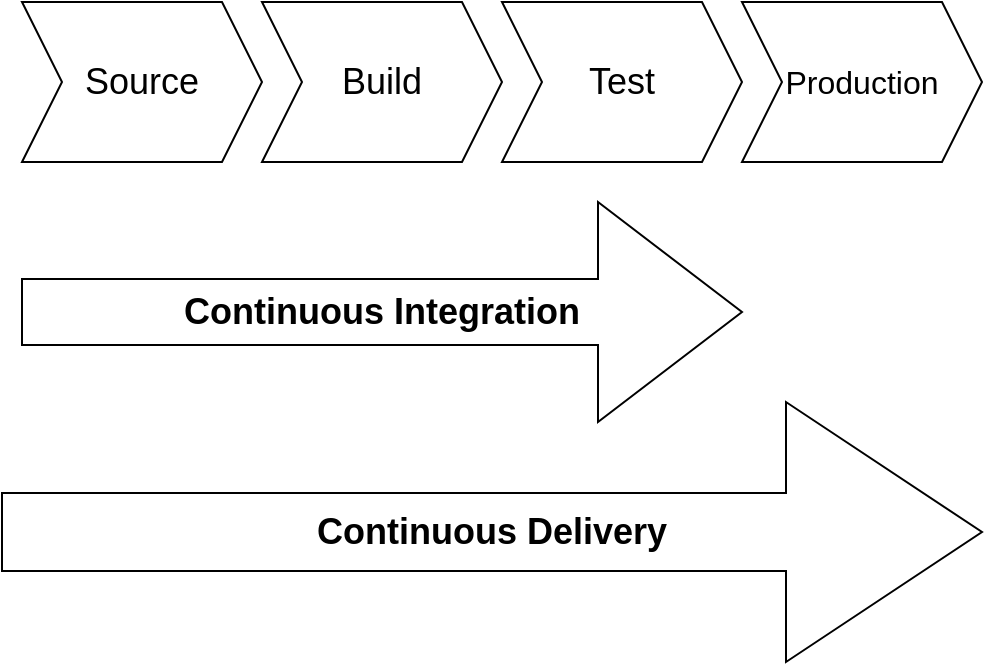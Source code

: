 <mxfile version="14.8.6" type="github" pages="2">
  <diagram id="AftbXou0pc3vfyo0zP3o" name="ci-cd">
    <mxGraphModel dx="1426" dy="1817" grid="1" gridSize="10" guides="1" tooltips="1" connect="1" arrows="1" fold="1" page="1" pageScale="1" pageWidth="850" pageHeight="1100" math="0" shadow="0">
      <root>
        <mxCell id="0" />
        <mxCell id="1" parent="0" />
        <mxCell id="i0SEawwarpiQ7QVsPoZW-1" value="&lt;font style=&quot;font-size: 18px&quot;&gt;Source&lt;/font&gt;" style="shape=step;perimeter=stepPerimeter;whiteSpace=wrap;html=1;fixedSize=1;" vertex="1" parent="1">
          <mxGeometry x="80" y="450" width="120" height="80" as="geometry" />
        </mxCell>
        <mxCell id="i0SEawwarpiQ7QVsPoZW-2" value="&lt;font style=&quot;font-size: 18px&quot;&gt;Build&lt;/font&gt;" style="shape=step;perimeter=stepPerimeter;whiteSpace=wrap;html=1;fixedSize=1;" vertex="1" parent="1">
          <mxGeometry x="200" y="450" width="120" height="80" as="geometry" />
        </mxCell>
        <mxCell id="i0SEawwarpiQ7QVsPoZW-3" value="&lt;font style=&quot;font-size: 18px&quot;&gt;Test&lt;/font&gt;" style="shape=step;perimeter=stepPerimeter;whiteSpace=wrap;html=1;fixedSize=1;" vertex="1" parent="1">
          <mxGeometry x="320" y="450" width="120" height="80" as="geometry" />
        </mxCell>
        <mxCell id="i0SEawwarpiQ7QVsPoZW-4" value="&lt;font style=&quot;font-size: 16px&quot;&gt;Production&lt;/font&gt;" style="shape=step;perimeter=stepPerimeter;whiteSpace=wrap;html=1;fixedSize=1;fontSize=16;" vertex="1" parent="1">
          <mxGeometry x="440" y="450" width="120" height="80" as="geometry" />
        </mxCell>
        <mxCell id="i0SEawwarpiQ7QVsPoZW-6" value="&lt;font style=&quot;font-size: 18px&quot;&gt;&lt;b&gt;Continuous Integration&lt;/b&gt;&lt;/font&gt;" style="shape=singleArrow;whiteSpace=wrap;html=1;" vertex="1" parent="1">
          <mxGeometry x="80" y="550" width="360" height="110" as="geometry" />
        </mxCell>
        <mxCell id="i0SEawwarpiQ7QVsPoZW-7" value="&lt;font style=&quot;font-size: 18px&quot;&gt;&lt;b&gt;Continuous Delivery&lt;/b&gt;&lt;/font&gt;" style="shape=singleArrow;whiteSpace=wrap;html=1;" vertex="1" parent="1">
          <mxGeometry x="70" y="650" width="490" height="130" as="geometry" />
        </mxCell>
      </root>
    </mxGraphModel>
  </diagram>
  <diagram id="rLsQY9MpepXaJJCB8PuK" name="Page-2">
    <mxGraphModel dx="679" dy="865" grid="1" gridSize="10" guides="1" tooltips="1" connect="1" arrows="1" fold="1" page="1" pageScale="1" pageWidth="850" pageHeight="1100" math="0" shadow="0">
      <root>
        <mxCell id="LOmRPqptNljszJb45pfW-0" />
        <mxCell id="LOmRPqptNljszJb45pfW-1" parent="LOmRPqptNljszJb45pfW-0" />
        <mxCell id="LOmRPqptNljszJb45pfW-10" style="rounded=0;orthogonalLoop=1;jettySize=auto;html=1;exitX=0.556;exitY=1.046;exitDx=0;exitDy=0;entryX=0.5;entryY=0;entryDx=0;entryDy=0;exitPerimeter=0;" edge="1" parent="LOmRPqptNljszJb45pfW-1" source="LOmRPqptNljszJb45pfW-2" target="LOmRPqptNljszJb45pfW-3">
          <mxGeometry relative="1" as="geometry">
            <mxPoint x="370" y="230" as="targetPoint" />
          </mxGeometry>
        </mxCell>
        <mxCell id="LOmRPqptNljszJb45pfW-11" style="edgeStyle=none;rounded=0;orthogonalLoop=1;jettySize=auto;html=1;entryX=0.5;entryY=0;entryDx=0;entryDy=0;" edge="1" parent="LOmRPqptNljszJb45pfW-1" target="LOmRPqptNljszJb45pfW-4">
          <mxGeometry relative="1" as="geometry">
            <mxPoint x="470" y="480" as="sourcePoint" />
            <mxPoint x="240" y="656" as="targetPoint" />
          </mxGeometry>
        </mxCell>
        <mxCell id="LOmRPqptNljszJb45pfW-12" style="edgeStyle=none;rounded=0;orthogonalLoop=1;jettySize=auto;html=1;entryX=0.45;entryY=0.017;entryDx=0;entryDy=0;exitX=0.532;exitY=1.054;exitDx=0;exitDy=0;exitPerimeter=0;entryPerimeter=0;" edge="1" parent="LOmRPqptNljszJb45pfW-1" source="LOmRPqptNljszJb45pfW-2" target="LOmRPqptNljszJb45pfW-5">
          <mxGeometry relative="1" as="geometry">
            <mxPoint x="380" y="390" as="targetPoint" />
          </mxGeometry>
        </mxCell>
        <mxCell id="LOmRPqptNljszJb45pfW-13" style="edgeStyle=none;rounded=0;orthogonalLoop=1;jettySize=auto;html=1;" edge="1" parent="LOmRPqptNljszJb45pfW-1" source="LOmRPqptNljszJb45pfW-2" target="LOmRPqptNljszJb45pfW-6">
          <mxGeometry relative="1" as="geometry" />
        </mxCell>
        <mxCell id="LOmRPqptNljszJb45pfW-14" style="edgeStyle=none;rounded=0;orthogonalLoop=1;jettySize=auto;html=1;entryX=0.383;entryY=-0.067;entryDx=0;entryDy=0;exitX=0.617;exitY=1.067;exitDx=0;exitDy=0;entryPerimeter=0;exitPerimeter=0;" edge="1" parent="LOmRPqptNljszJb45pfW-1" source="LOmRPqptNljszJb45pfW-2" target="LOmRPqptNljszJb45pfW-7">
          <mxGeometry relative="1" as="geometry" />
        </mxCell>
        <mxCell id="LOmRPqptNljszJb45pfW-15" style="edgeStyle=none;rounded=0;orthogonalLoop=1;jettySize=auto;html=1;entryX=0.333;entryY=-0.05;entryDx=0;entryDy=0;entryPerimeter=0;exitX=0.604;exitY=1.054;exitDx=0;exitDy=0;exitPerimeter=0;" edge="1" parent="LOmRPqptNljszJb45pfW-1" source="LOmRPqptNljszJb45pfW-2" target="LOmRPqptNljszJb45pfW-8">
          <mxGeometry relative="1" as="geometry">
            <Array as="points" />
          </mxGeometry>
        </mxCell>
        <mxCell id="LOmRPqptNljszJb45pfW-16" style="edgeStyle=none;rounded=0;orthogonalLoop=1;jettySize=auto;html=1;entryX=0.442;entryY=-0.05;entryDx=0;entryDy=0;exitX=0.575;exitY=1.05;exitDx=0;exitDy=0;entryPerimeter=0;exitPerimeter=0;" edge="1" parent="LOmRPqptNljszJb45pfW-1" source="LOmRPqptNljszJb45pfW-2" target="LOmRPqptNljszJb45pfW-9">
          <mxGeometry relative="1" as="geometry">
            <mxPoint x="210" y="470" as="sourcePoint" />
            <Array as="points" />
          </mxGeometry>
        </mxCell>
        <mxCell id="LOmRPqptNljszJb45pfW-18" style="edgeStyle=none;rounded=0;orthogonalLoop=1;jettySize=auto;html=1;entryX=0.583;entryY=0;entryDx=0;entryDy=0;entryPerimeter=0;exitX=0.56;exitY=1.012;exitDx=0;exitDy=0;exitPerimeter=0;" edge="1" parent="LOmRPqptNljszJb45pfW-1" source="LOmRPqptNljszJb45pfW-2" target="LOmRPqptNljszJb45pfW-17">
          <mxGeometry relative="1" as="geometry" />
        </mxCell>
        <mxCell id="LOmRPqptNljszJb45pfW-2" value="Service Template" style="rounded=1;whiteSpace=wrap;html=1;" vertex="1" parent="LOmRPqptNljszJb45pfW-1">
          <mxGeometry x="400" y="420" width="120" height="60" as="geometry" />
        </mxCell>
        <mxCell id="LOmRPqptNljszJb45pfW-3" value="&lt;span&gt;Quick bootstrap&lt;/span&gt;&lt;br&gt;&lt;span&gt;Less boilerplate&lt;/span&gt;" style="rounded=1;whiteSpace=wrap;html=1;" vertex="1" parent="LOmRPqptNljszJb45pfW-1">
          <mxGeometry x="40" y="660" width="120" height="60" as="geometry" />
        </mxCell>
        <mxCell id="LOmRPqptNljszJb45pfW-4" value="Architectural safety" style="rounded=1;whiteSpace=wrap;html=1;" vertex="1" parent="LOmRPqptNljszJb45pfW-1">
          <mxGeometry x="180" y="660" width="120" height="60" as="geometry" />
        </mxCell>
        <mxCell id="LOmRPqptNljszJb45pfW-5" value="Best practices" style="rounded=1;whiteSpace=wrap;html=1;" vertex="1" parent="LOmRPqptNljszJb45pfW-1">
          <mxGeometry x="320" y="660" width="120" height="60" as="geometry" />
        </mxCell>
        <mxCell id="LOmRPqptNljszJb45pfW-6" value="Logging" style="rounded=1;whiteSpace=wrap;html=1;" vertex="1" parent="LOmRPqptNljszJb45pfW-1">
          <mxGeometry x="460" y="660" width="120" height="60" as="geometry" />
        </mxCell>
        <mxCell id="LOmRPqptNljszJb45pfW-7" value="Monitoring" style="rounded=1;whiteSpace=wrap;html=1;" vertex="1" parent="LOmRPqptNljszJb45pfW-1">
          <mxGeometry x="600" y="660" width="120" height="60" as="geometry" />
        </mxCell>
        <mxCell id="LOmRPqptNljszJb45pfW-8" value="Constant structure" style="rounded=1;whiteSpace=wrap;html=1;" vertex="1" parent="LOmRPqptNljszJb45pfW-1">
          <mxGeometry x="740" y="660" width="120" height="60" as="geometry" />
        </mxCell>
        <mxCell id="LOmRPqptNljszJb45pfW-9" value="&lt;span&gt;Pagination&lt;/span&gt;" style="rounded=1;whiteSpace=wrap;html=1;" vertex="1" parent="LOmRPqptNljszJb45pfW-1">
          <mxGeometry x="880" y="660" width="120" height="60" as="geometry" />
        </mxCell>
        <mxCell id="LOmRPqptNljszJb45pfW-17" value="&lt;b&gt;...&lt;/b&gt;" style="rounded=1;whiteSpace=wrap;html=1;" vertex="1" parent="LOmRPqptNljszJb45pfW-1">
          <mxGeometry x="1020" y="660" width="120" height="60" as="geometry" />
        </mxCell>
      </root>
    </mxGraphModel>
  </diagram>
</mxfile>
